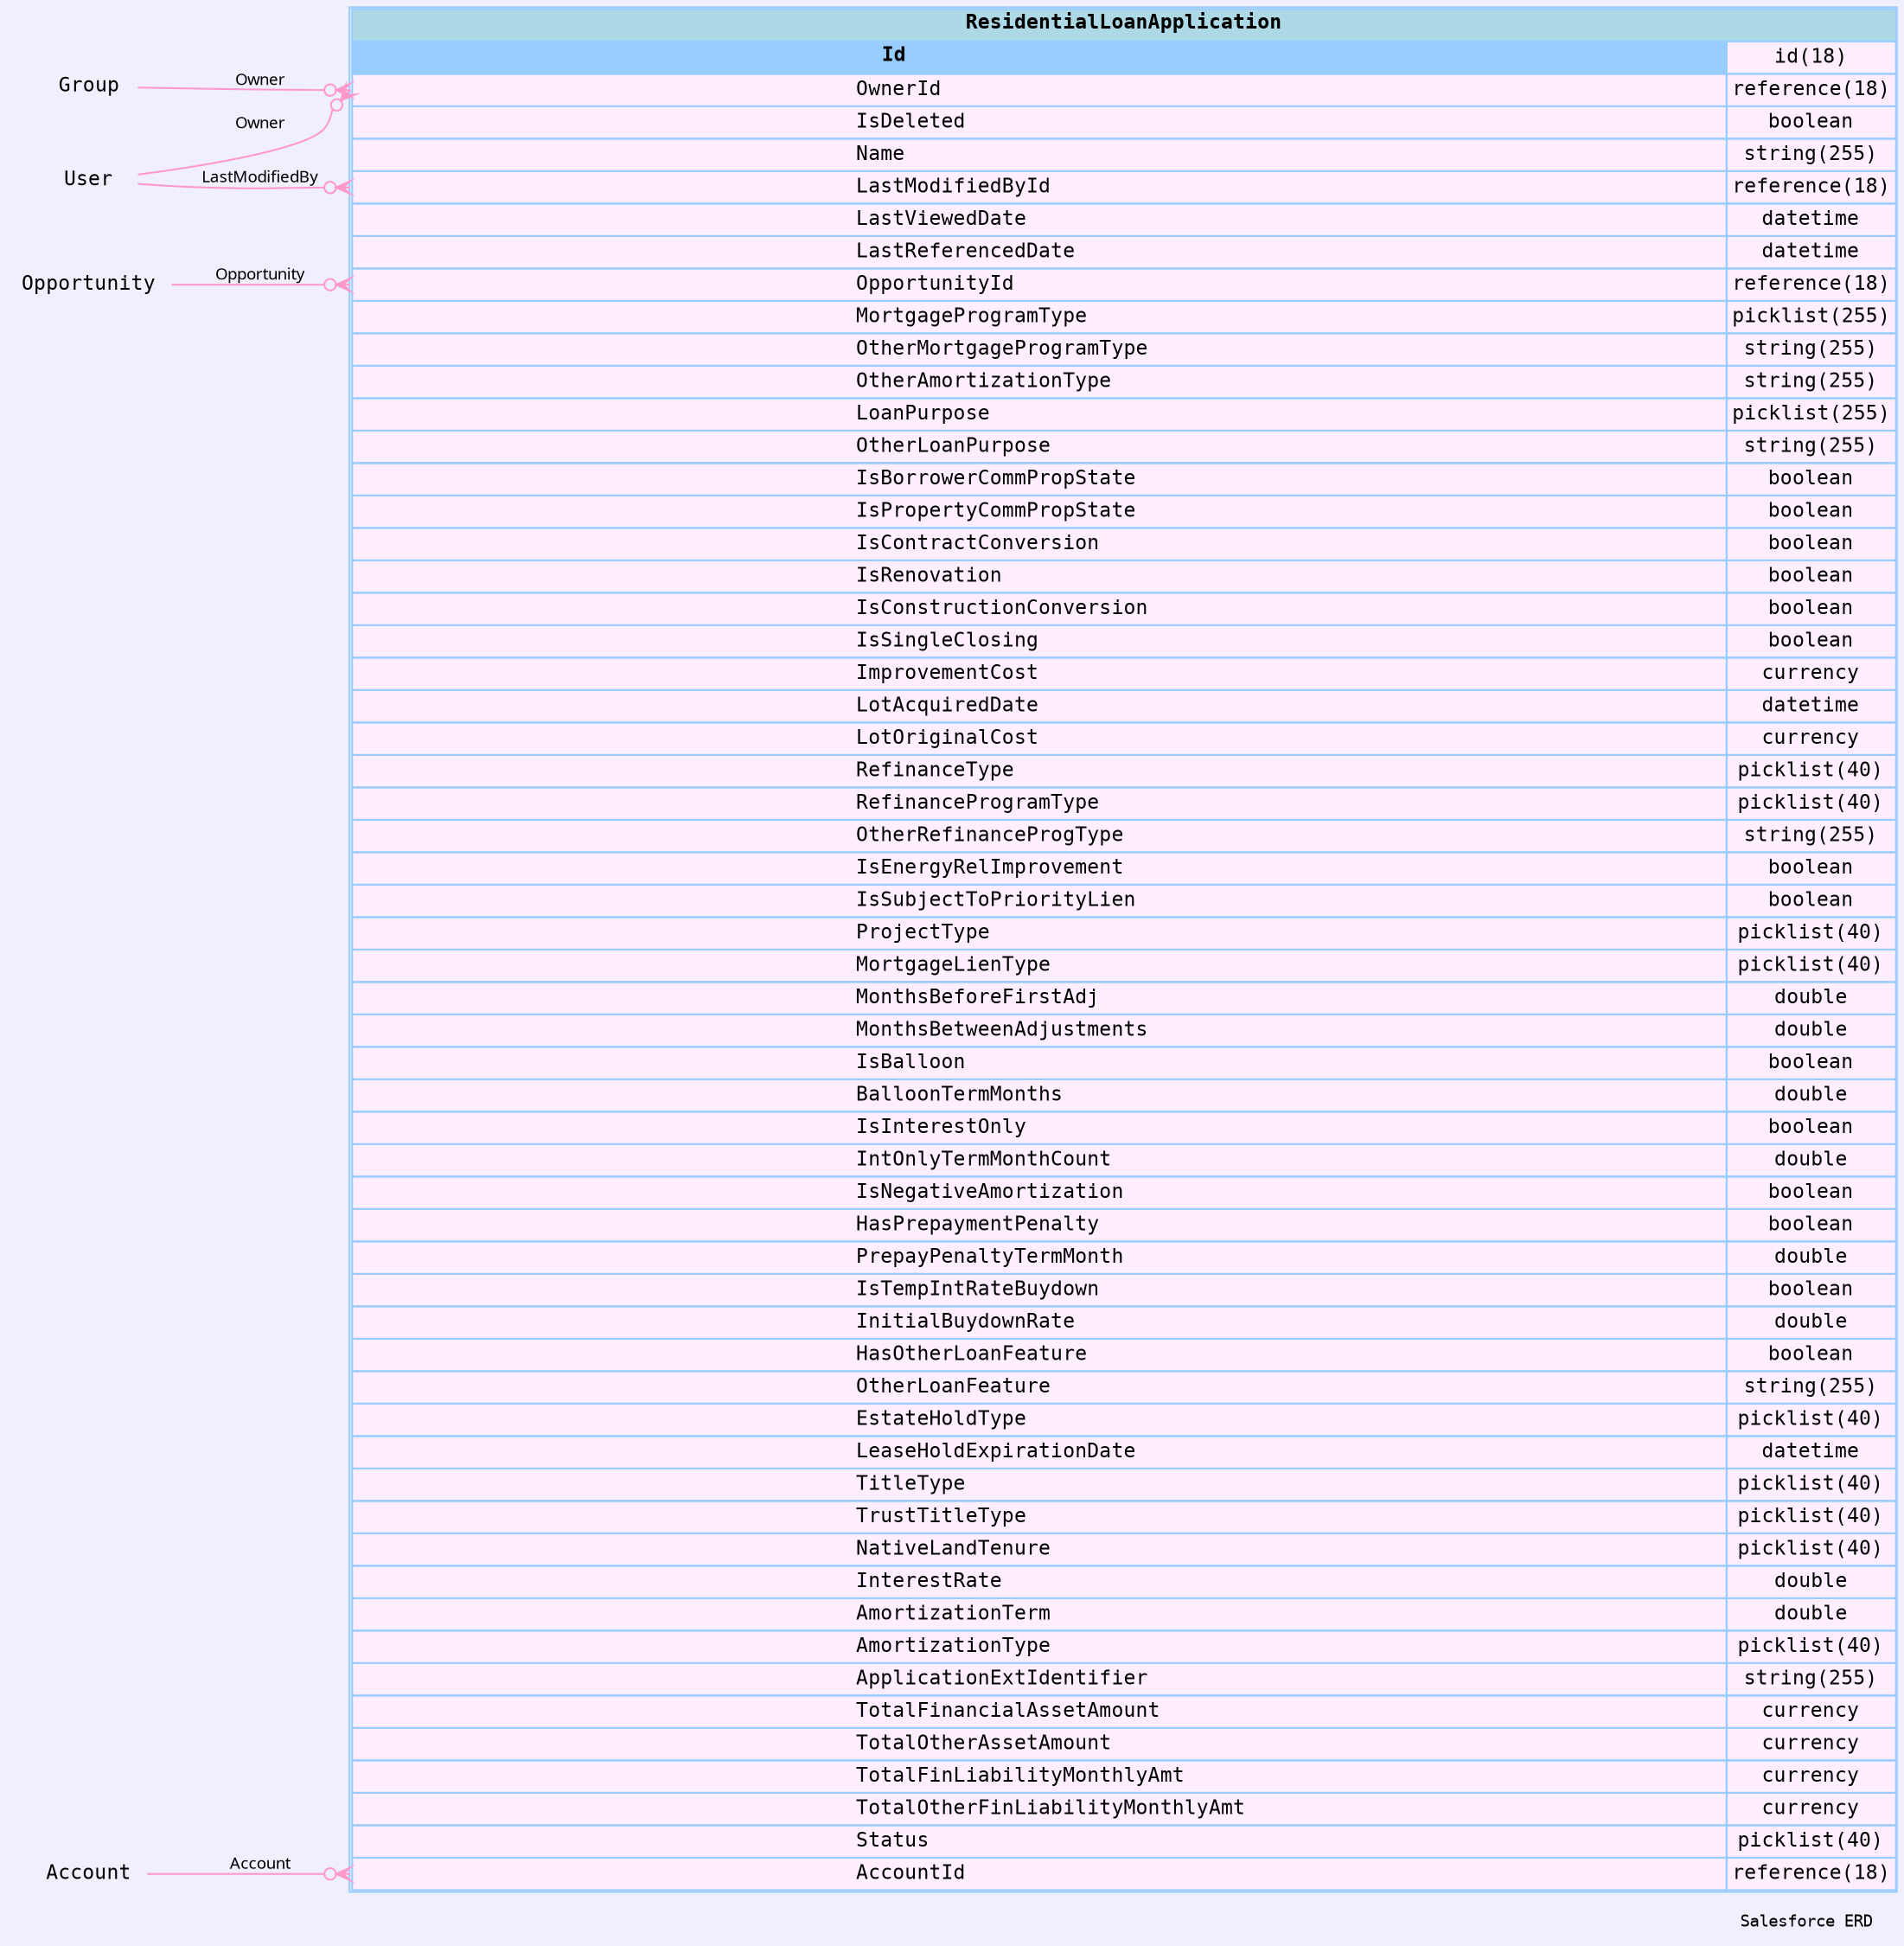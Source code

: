 
        digraph "Salesforce+ ERD" {  
            graph [  
              rankdir="RL"  
              bgcolor="#efeffd"  
              label="Salesforce ERD "  
              labeljust="r"  
              nodesep="0.18"  
              ranksep="0.46"        
              fontname="Courier"  
              fontsize="9"  
            ];  
            node [  
              fontname="Courier"  
              fontsize="11"  
              shape="plaintext"  
              color="#99ccff"  
            ];  
            edge [ arrowsize="0.8"   ];
        
            ResidentialLoanApplication [shape=none, margin=0, label=<
                <table border="1" cellborder="1" cellspacing="0" bgcolor="#ffeeff" >   
                  <tr><td colspan="3" bgcolor="lightblue"><b>ResidentialLoanApplication</b></td></tr>
             <tr>
                                        <td  bgcolor="#99ccff" port="Id" align="left">
                                           <b>Id</b>
                                        </td><td>id(18)</td></tr> <tr>
                                         <td port="OwnerId" align="left">
                                         OwnerId
                                       </td><td>reference(18)</td></tr> <tr>
                                         <td port="IsDeleted" align="left">
                                         IsDeleted
                                       </td><td>boolean</td></tr> <tr>
                                         <td port="Name" align="left">
                                         Name
                                       </td><td>string(255)</td></tr> <tr>
                                         <td port="LastModifiedById" align="left">
                                         LastModifiedById
                                       </td><td>reference(18)</td></tr> <tr>
                                         <td port="LastViewedDate" align="left">
                                         LastViewedDate
                                       </td><td>datetime</td></tr> <tr>
                                         <td port="LastReferencedDate" align="left">
                                         LastReferencedDate
                                       </td><td>datetime</td></tr> <tr>
                                         <td port="OpportunityId" align="left">
                                         OpportunityId
                                       </td><td>reference(18)</td></tr> <tr>
                                         <td port="MortgageProgramType" align="left">
                                         MortgageProgramType
                                       </td><td>picklist(255)</td></tr> <tr>
                                         <td port="OtherMortgageProgramType" align="left">
                                         OtherMortgageProgramType
                                       </td><td>string(255)</td></tr> <tr>
                                         <td port="OtherAmortizationType" align="left">
                                         OtherAmortizationType
                                       </td><td>string(255)</td></tr> <tr>
                                         <td port="LoanPurpose" align="left">
                                         LoanPurpose
                                       </td><td>picklist(255)</td></tr> <tr>
                                         <td port="OtherLoanPurpose" align="left">
                                         OtherLoanPurpose
                                       </td><td>string(255)</td></tr> <tr>
                                         <td port="IsBorrowerCommPropState" align="left">
                                         IsBorrowerCommPropState
                                       </td><td>boolean</td></tr> <tr>
                                         <td port="IsPropertyCommPropState" align="left">
                                         IsPropertyCommPropState
                                       </td><td>boolean</td></tr> <tr>
                                         <td port="IsContractConversion" align="left">
                                         IsContractConversion
                                       </td><td>boolean</td></tr> <tr>
                                         <td port="IsRenovation" align="left">
                                         IsRenovation
                                       </td><td>boolean</td></tr> <tr>
                                         <td port="IsConstructionConversion" align="left">
                                         IsConstructionConversion
                                       </td><td>boolean</td></tr> <tr>
                                         <td port="IsSingleClosing" align="left">
                                         IsSingleClosing
                                       </td><td>boolean</td></tr> <tr>
                                         <td port="ImprovementCost" align="left">
                                         ImprovementCost
                                       </td><td>currency</td></tr> <tr>
                                         <td port="LotAcquiredDate" align="left">
                                         LotAcquiredDate
                                       </td><td>datetime</td></tr> <tr>
                                         <td port="LotOriginalCost" align="left">
                                         LotOriginalCost
                                       </td><td>currency</td></tr> <tr>
                                         <td port="RefinanceType" align="left">
                                         RefinanceType
                                       </td><td>picklist(40)</td></tr> <tr>
                                         <td port="RefinanceProgramType" align="left">
                                         RefinanceProgramType
                                       </td><td>picklist(40)</td></tr> <tr>
                                         <td port="OtherRefinanceProgType" align="left">
                                         OtherRefinanceProgType
                                       </td><td>string(255)</td></tr> <tr>
                                         <td port="IsEnergyRelImprovement" align="left">
                                         IsEnergyRelImprovement
                                       </td><td>boolean</td></tr> <tr>
                                         <td port="IsSubjectToPriorityLien" align="left">
                                         IsSubjectToPriorityLien
                                       </td><td>boolean</td></tr> <tr>
                                         <td port="ProjectType" align="left">
                                         ProjectType
                                       </td><td>picklist(40)</td></tr> <tr>
                                         <td port="MortgageLienType" align="left">
                                         MortgageLienType
                                       </td><td>picklist(40)</td></tr> <tr>
                                         <td port="MonthsBeforeFirstAdj" align="left">
                                         MonthsBeforeFirstAdj
                                       </td><td>double</td></tr> <tr>
                                         <td port="MonthsBetweenAdjustments" align="left">
                                         MonthsBetweenAdjustments
                                       </td><td>double</td></tr> <tr>
                                         <td port="IsBalloon" align="left">
                                         IsBalloon
                                       </td><td>boolean</td></tr> <tr>
                                         <td port="BalloonTermMonths" align="left">
                                         BalloonTermMonths
                                       </td><td>double</td></tr> <tr>
                                         <td port="IsInterestOnly" align="left">
                                         IsInterestOnly
                                       </td><td>boolean</td></tr> <tr>
                                         <td port="IntOnlyTermMonthCount" align="left">
                                         IntOnlyTermMonthCount
                                       </td><td>double</td></tr> <tr>
                                         <td port="IsNegativeAmortization" align="left">
                                         IsNegativeAmortization
                                       </td><td>boolean</td></tr> <tr>
                                         <td port="HasPrepaymentPenalty" align="left">
                                         HasPrepaymentPenalty
                                       </td><td>boolean</td></tr> <tr>
                                         <td port="PrepayPenaltyTermMonth" align="left">
                                         PrepayPenaltyTermMonth
                                       </td><td>double</td></tr> <tr>
                                         <td port="IsTempIntRateBuydown" align="left">
                                         IsTempIntRateBuydown
                                       </td><td>boolean</td></tr> <tr>
                                         <td port="InitialBuydownRate" align="left">
                                         InitialBuydownRate
                                       </td><td>double</td></tr> <tr>
                                         <td port="HasOtherLoanFeature" align="left">
                                         HasOtherLoanFeature
                                       </td><td>boolean</td></tr> <tr>
                                         <td port="OtherLoanFeature" align="left">
                                         OtherLoanFeature
                                       </td><td>string(255)</td></tr> <tr>
                                         <td port="EstateHoldType" align="left">
                                         EstateHoldType
                                       </td><td>picklist(40)</td></tr> <tr>
                                         <td port="LeaseHoldExpirationDate" align="left">
                                         LeaseHoldExpirationDate
                                       </td><td>datetime</td></tr> <tr>
                                         <td port="TitleType" align="left">
                                         TitleType
                                       </td><td>picklist(40)</td></tr> <tr>
                                         <td port="TrustTitleType" align="left">
                                         TrustTitleType
                                       </td><td>picklist(40)</td></tr> <tr>
                                         <td port="NativeLandTenure" align="left">
                                         NativeLandTenure
                                       </td><td>picklist(40)</td></tr> <tr>
                                         <td port="InterestRate" align="left">
                                         InterestRate
                                       </td><td>double</td></tr> <tr>
                                         <td port="AmortizationTerm" align="left">
                                         AmortizationTerm
                                       </td><td>double</td></tr> <tr>
                                         <td port="AmortizationType" align="left">
                                         AmortizationType
                                       </td><td>picklist(40)</td></tr> <tr>
                                         <td port="ApplicationExtIdentifier" align="left">
                                         ApplicationExtIdentifier
                                       </td><td>string(255)</td></tr> <tr>
                                         <td port="TotalFinancialAssetAmount" align="left">
                                         TotalFinancialAssetAmount
                                       </td><td>currency</td></tr> <tr>
                                         <td port="TotalOtherAssetAmount" align="left">
                                         TotalOtherAssetAmount
                                       </td><td>currency</td></tr> <tr>
                                         <td port="TotalFinLiabilityMonthlyAmt" align="left">
                                         TotalFinLiabilityMonthlyAmt
                                       </td><td>currency</td></tr> <tr>
                                         <td port="TotalOtherFinLiabilityMonthlyAmt" align="left">
                                         TotalOtherFinLiabilityMonthlyAmt
                                       </td><td>currency</td></tr> <tr>
                                         <td port="Status" align="left">
                                         Status
                                       </td><td>picklist(40)</td></tr> <tr>
                                         <td port="AccountId" align="left">
                                         AccountId
                                       </td><td>reference(18)</td></tr>            
                </table>
                >
                  URL="#"
                  tooltip=" ResidentialLoanApplication "
                ];
            
                            "ResidentialLoanApplication" : "OwnerId": w -> 
                                  "Group" : "Id" 
                                           : e 
                                          [arrowhead=none 
                                           dir=back 
                                           arrowtail=crowodot 
                                           color="#ff99cc"
                                           label="Owner"
                                           fontname="Monaco"
                                           fontsize="9"
                                          ];
                      
                            "ResidentialLoanApplication" : "OwnerId": w -> 
                                  "User" : "Id" 
                                           : e 
                                          [arrowhead=none 
                                           dir=back 
                                           arrowtail=crowodot 
                                           color="#ff99cc"
                                           label="Owner"
                                           fontname="Monaco"
                                           fontsize="9"
                                          ];
                      
                            "ResidentialLoanApplication" : "LastModifiedById": w -> 
                                  "User" : "Id" 
                                           : e 
                                          [arrowhead=none 
                                           dir=back 
                                           arrowtail=crowodot 
                                           color="#ff99cc"
                                           label="LastModifiedBy"
                                           fontname="Monaco"
                                           fontsize="9"
                                          ];
                      
                            "ResidentialLoanApplication" : "OpportunityId": w -> 
                                  "Opportunity" : "Id" 
                                           : e 
                                          [arrowhead=none 
                                           dir=back 
                                           arrowtail=crowodot 
                                           color="#ff99cc"
                                           label="Opportunity"
                                           fontname="Monaco"
                                           fontsize="9"
                                          ];
                      
                            "ResidentialLoanApplication" : "AccountId": w -> 
                                  "Account" : "Id" 
                                           : e 
                                          [arrowhead=none 
                                           dir=back 
                                           arrowtail=crowodot 
                                           color="#ff99cc"
                                           label="Account"
                                           fontname="Monaco"
                                           fontsize="9"
                                          ];
                      }